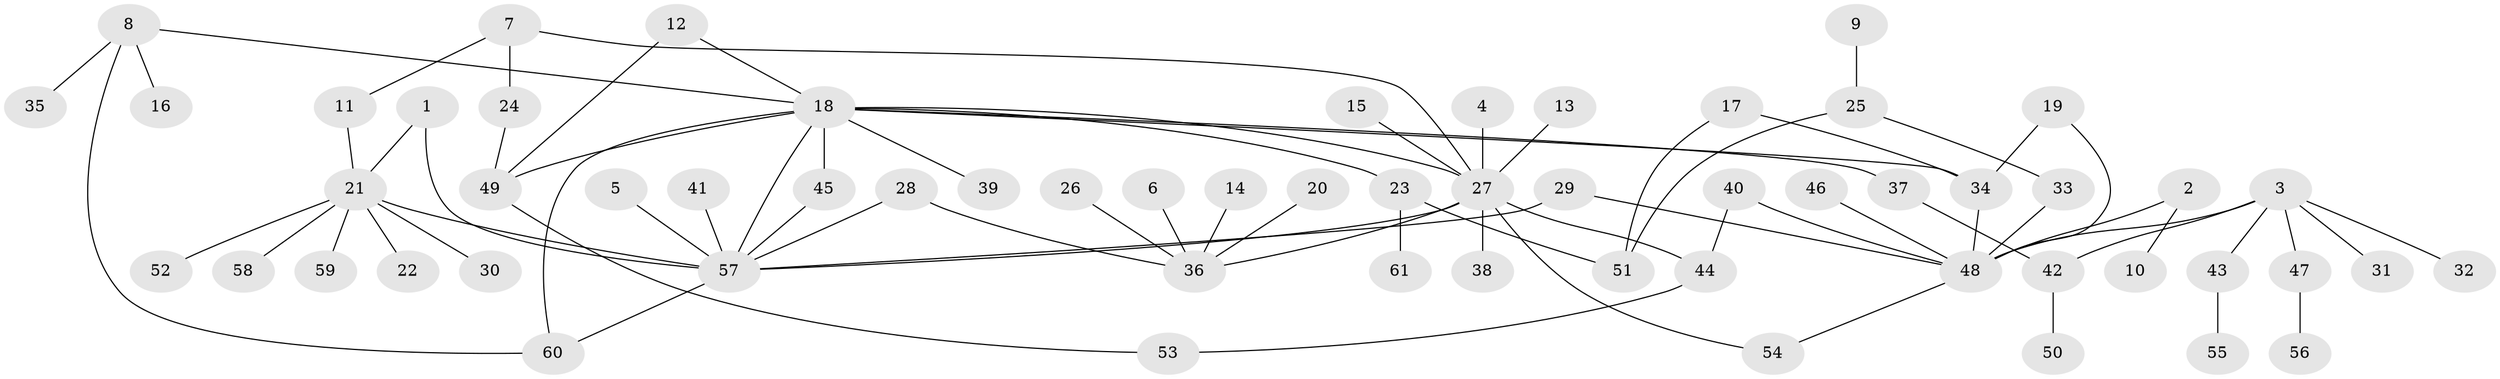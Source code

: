 // original degree distribution, {7: 0.0297029702970297, 4: 0.06930693069306931, 16: 0.009900990099009901, 11: 0.009900990099009901, 13: 0.019801980198019802, 3: 0.06930693069306931, 2: 0.21782178217821782, 1: 0.5445544554455446, 6: 0.009900990099009901, 5: 0.009900990099009901, 9: 0.009900990099009901}
// Generated by graph-tools (version 1.1) at 2025/36/03/04/25 23:36:52]
// undirected, 61 vertices, 77 edges
graph export_dot {
  node [color=gray90,style=filled];
  1;
  2;
  3;
  4;
  5;
  6;
  7;
  8;
  9;
  10;
  11;
  12;
  13;
  14;
  15;
  16;
  17;
  18;
  19;
  20;
  21;
  22;
  23;
  24;
  25;
  26;
  27;
  28;
  29;
  30;
  31;
  32;
  33;
  34;
  35;
  36;
  37;
  38;
  39;
  40;
  41;
  42;
  43;
  44;
  45;
  46;
  47;
  48;
  49;
  50;
  51;
  52;
  53;
  54;
  55;
  56;
  57;
  58;
  59;
  60;
  61;
  1 -- 21 [weight=1.0];
  1 -- 57 [weight=1.0];
  2 -- 10 [weight=1.0];
  2 -- 48 [weight=1.0];
  3 -- 31 [weight=1.0];
  3 -- 32 [weight=1.0];
  3 -- 42 [weight=1.0];
  3 -- 43 [weight=1.0];
  3 -- 47 [weight=1.0];
  3 -- 48 [weight=1.0];
  4 -- 27 [weight=1.0];
  5 -- 57 [weight=1.0];
  6 -- 36 [weight=1.0];
  7 -- 11 [weight=1.0];
  7 -- 24 [weight=1.0];
  7 -- 27 [weight=1.0];
  8 -- 16 [weight=1.0];
  8 -- 18 [weight=1.0];
  8 -- 35 [weight=1.0];
  8 -- 60 [weight=1.0];
  9 -- 25 [weight=1.0];
  11 -- 21 [weight=1.0];
  12 -- 18 [weight=1.0];
  12 -- 49 [weight=1.0];
  13 -- 27 [weight=1.0];
  14 -- 36 [weight=1.0];
  15 -- 27 [weight=1.0];
  17 -- 34 [weight=1.0];
  17 -- 51 [weight=1.0];
  18 -- 23 [weight=1.0];
  18 -- 27 [weight=1.0];
  18 -- 34 [weight=1.0];
  18 -- 37 [weight=1.0];
  18 -- 39 [weight=1.0];
  18 -- 45 [weight=1.0];
  18 -- 49 [weight=1.0];
  18 -- 57 [weight=1.0];
  18 -- 60 [weight=1.0];
  19 -- 34 [weight=1.0];
  19 -- 48 [weight=1.0];
  20 -- 36 [weight=1.0];
  21 -- 22 [weight=1.0];
  21 -- 30 [weight=1.0];
  21 -- 52 [weight=1.0];
  21 -- 57 [weight=1.0];
  21 -- 58 [weight=1.0];
  21 -- 59 [weight=1.0];
  23 -- 51 [weight=1.0];
  23 -- 61 [weight=1.0];
  24 -- 49 [weight=1.0];
  25 -- 33 [weight=1.0];
  25 -- 51 [weight=1.0];
  26 -- 36 [weight=1.0];
  27 -- 36 [weight=1.0];
  27 -- 38 [weight=1.0];
  27 -- 44 [weight=1.0];
  27 -- 54 [weight=1.0];
  27 -- 57 [weight=1.0];
  28 -- 36 [weight=1.0];
  28 -- 57 [weight=1.0];
  29 -- 48 [weight=1.0];
  29 -- 57 [weight=1.0];
  33 -- 48 [weight=1.0];
  34 -- 48 [weight=1.0];
  37 -- 42 [weight=1.0];
  40 -- 44 [weight=1.0];
  40 -- 48 [weight=1.0];
  41 -- 57 [weight=1.0];
  42 -- 50 [weight=1.0];
  43 -- 55 [weight=1.0];
  44 -- 53 [weight=1.0];
  45 -- 57 [weight=1.0];
  46 -- 48 [weight=1.0];
  47 -- 56 [weight=1.0];
  48 -- 54 [weight=1.0];
  49 -- 53 [weight=1.0];
  57 -- 60 [weight=1.0];
}
